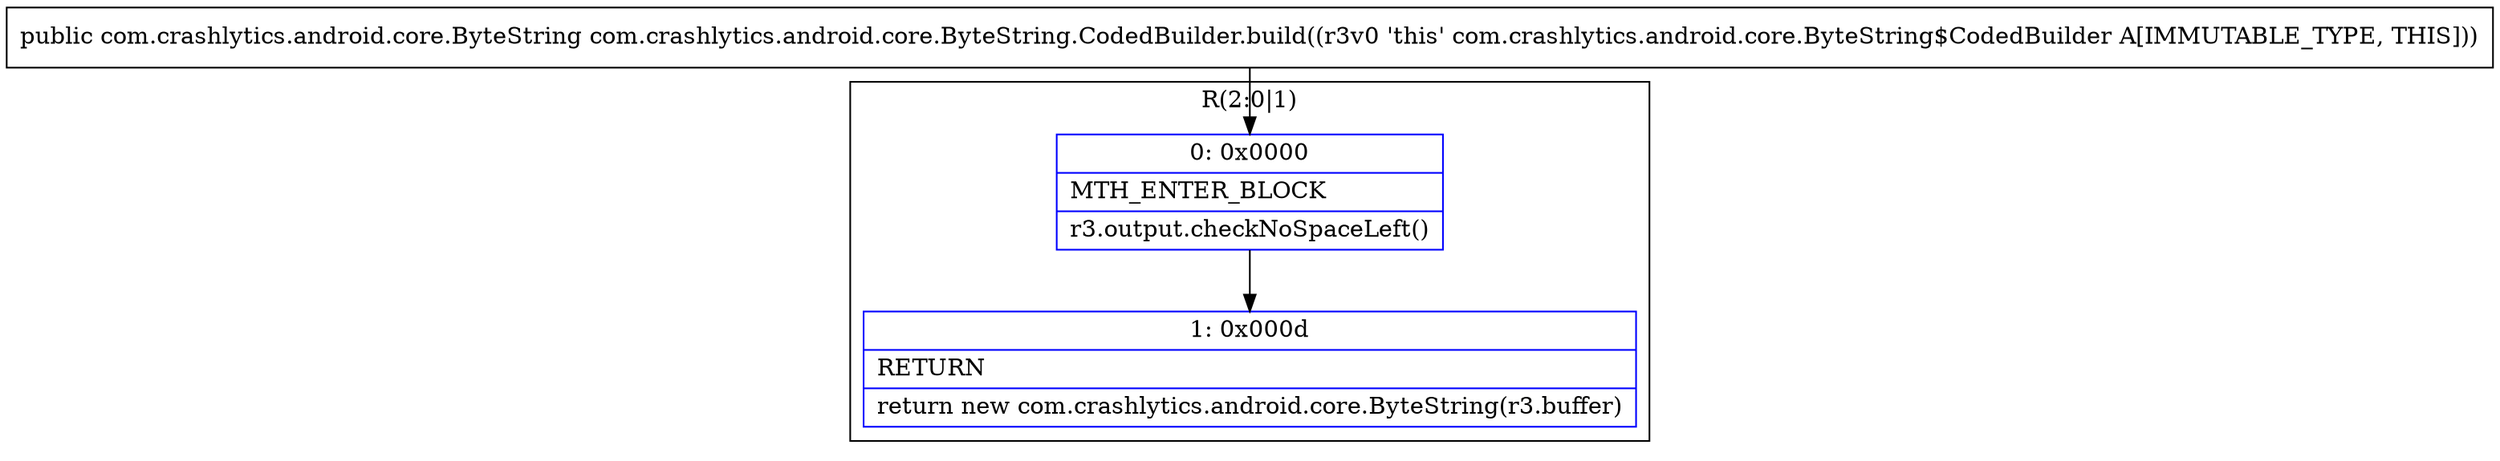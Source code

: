 digraph "CFG forcom.crashlytics.android.core.ByteString.CodedBuilder.build()Lcom\/crashlytics\/android\/core\/ByteString;" {
subgraph cluster_Region_66634583 {
label = "R(2:0|1)";
node [shape=record,color=blue];
Node_0 [shape=record,label="{0\:\ 0x0000|MTH_ENTER_BLOCK\l|r3.output.checkNoSpaceLeft()\l}"];
Node_1 [shape=record,label="{1\:\ 0x000d|RETURN\l|return new com.crashlytics.android.core.ByteString(r3.buffer)\l}"];
}
MethodNode[shape=record,label="{public com.crashlytics.android.core.ByteString com.crashlytics.android.core.ByteString.CodedBuilder.build((r3v0 'this' com.crashlytics.android.core.ByteString$CodedBuilder A[IMMUTABLE_TYPE, THIS])) }"];
MethodNode -> Node_0;
Node_0 -> Node_1;
}

